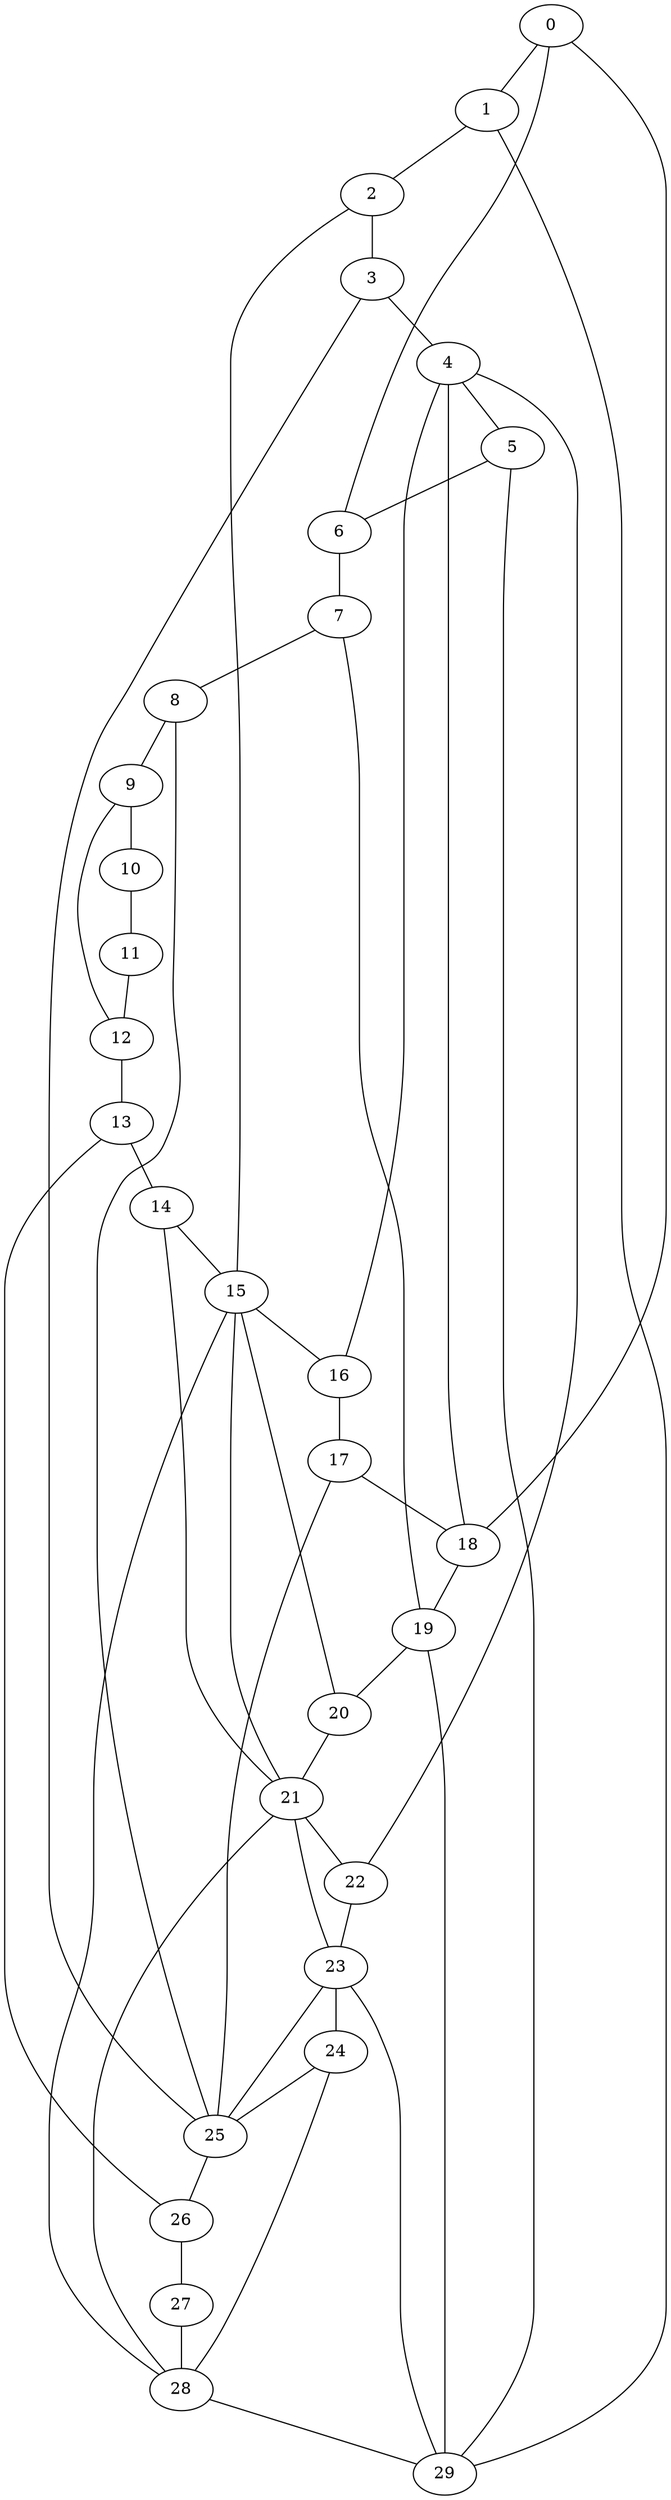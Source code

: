 
graph graphname {
    0 -- 1
0 -- 18
0 -- 6
1 -- 2
1 -- 29
2 -- 3
2 -- 15
3 -- 4
3 -- 25
4 -- 5
4 -- 18
4 -- 16
4 -- 22
5 -- 6
5 -- 29
6 -- 7
7 -- 8
7 -- 19
8 -- 9
8 -- 25
9 -- 10
9 -- 12
10 -- 11
11 -- 12
12 -- 13
13 -- 14
13 -- 26
14 -- 15
14 -- 21
15 -- 16
15 -- 20
15 -- 21
15 -- 28
16 -- 17
17 -- 18
17 -- 25
18 -- 19
19 -- 20
19 -- 29
20 -- 21
21 -- 22
21 -- 28
21 -- 23
22 -- 23
23 -- 24
23 -- 25
23 -- 29
24 -- 25
24 -- 28
25 -- 26
26 -- 27
27 -- 28
28 -- 29

}
